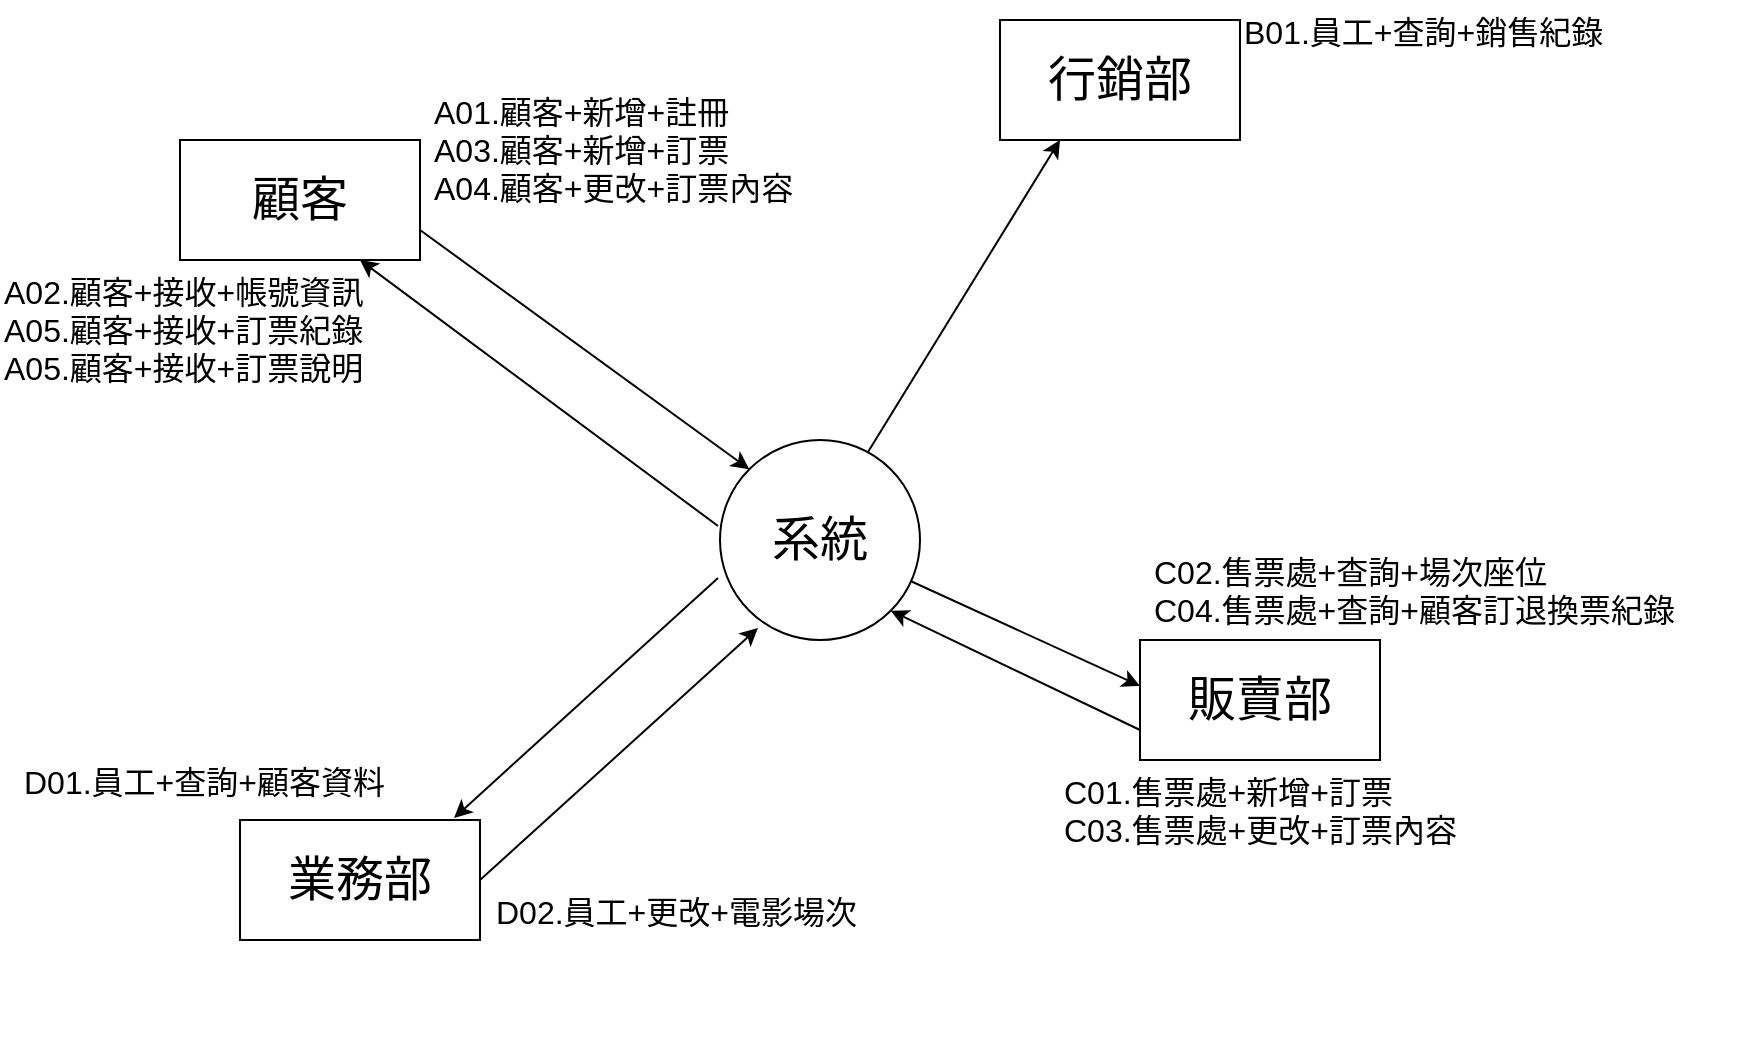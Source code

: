 <mxfile version="13.0.4" type="github"><diagram id="GgvPHrr-_JIn_kS05TU2" name="Page-1"><mxGraphModel dx="918" dy="699" grid="1" gridSize="10" guides="1" tooltips="1" connect="1" arrows="1" fold="1" page="1" pageScale="1" pageWidth="850" pageHeight="1100" math="0" shadow="0"><root><mxCell id="0"/><mxCell id="1" parent="0"/><mxCell id="T4V7F7ST8hSVF25eFkT9-1" value="&lt;font style=&quot;font-size: 24px&quot;&gt;顧客&lt;/font&gt;" style="rounded=0;whiteSpace=wrap;html=1;" vertex="1" parent="1"><mxGeometry x="90" y="120" width="120" height="60" as="geometry"/></mxCell><mxCell id="T4V7F7ST8hSVF25eFkT9-2" value="&lt;font style=&quot;font-size: 24px&quot;&gt;行銷部&lt;/font&gt;" style="rounded=0;whiteSpace=wrap;html=1;" vertex="1" parent="1"><mxGeometry x="500" y="60" width="120" height="60" as="geometry"/></mxCell><mxCell id="T4V7F7ST8hSVF25eFkT9-3" value="&lt;font style=&quot;font-size: 24px&quot;&gt;系統&lt;/font&gt;" style="ellipse;whiteSpace=wrap;html=1;aspect=fixed;" vertex="1" parent="1"><mxGeometry x="360" y="270" width="100" height="100" as="geometry"/></mxCell><mxCell id="T4V7F7ST8hSVF25eFkT9-4" value="&lt;font style=&quot;font-size: 24px&quot;&gt;販賣部&lt;/font&gt;" style="rounded=0;whiteSpace=wrap;html=1;" vertex="1" parent="1"><mxGeometry x="570" y="370" width="120" height="60" as="geometry"/></mxCell><mxCell id="T4V7F7ST8hSVF25eFkT9-5" value="&lt;font style=&quot;font-size: 24px&quot;&gt;業務部&lt;/font&gt;" style="rounded=0;whiteSpace=wrap;html=1;" vertex="1" parent="1"><mxGeometry x="120" y="460" width="120" height="60" as="geometry"/></mxCell><mxCell id="T4V7F7ST8hSVF25eFkT9-6" value="A01.顧客+新增+註冊&lt;br&gt;A03.顧客+新增+訂票&lt;br&gt;A04.顧客+更改+訂票內容" style="text;html=1;strokeColor=none;fillColor=none;align=left;verticalAlign=top;whiteSpace=wrap;rounded=0;fontSize=16;horizontal=1;" vertex="1" parent="1"><mxGeometry x="215" y="90" width="210" height="90" as="geometry"/></mxCell><mxCell id="T4V7F7ST8hSVF25eFkT9-7" value="A02.顧客+接收+帳號資訊&lt;br&gt;A05.顧客+接收+訂票紀錄&lt;br&gt;A05.顧客+接收+訂票說明" style="text;html=1;strokeColor=none;fillColor=none;align=left;verticalAlign=top;whiteSpace=wrap;rounded=0;fontSize=16;horizontal=1;" vertex="1" parent="1"><mxGeometry y="180" width="210" height="90" as="geometry"/></mxCell><mxCell id="T4V7F7ST8hSVF25eFkT9-8" value="" style="endArrow=classic;html=1;fontSize=16;exitX=1;exitY=0.75;exitDx=0;exitDy=0;entryX=0;entryY=0;entryDx=0;entryDy=0;" edge="1" parent="1" source="T4V7F7ST8hSVF25eFkT9-1" target="T4V7F7ST8hSVF25eFkT9-3"><mxGeometry width="50" height="50" relative="1" as="geometry"><mxPoint x="390" y="380" as="sourcePoint"/><mxPoint x="440" y="330" as="targetPoint"/></mxGeometry></mxCell><mxCell id="T4V7F7ST8hSVF25eFkT9-9" value="" style="endArrow=classic;html=1;fontSize=16;entryX=0.75;entryY=1;entryDx=0;entryDy=0;exitX=-0.01;exitY=0.43;exitDx=0;exitDy=0;exitPerimeter=0;" edge="1" parent="1" source="T4V7F7ST8hSVF25eFkT9-3" target="T4V7F7ST8hSVF25eFkT9-1"><mxGeometry width="50" height="50" relative="1" as="geometry"><mxPoint x="230" y="340" as="sourcePoint"/><mxPoint x="384.645" y="294.645" as="targetPoint"/></mxGeometry></mxCell><mxCell id="T4V7F7ST8hSVF25eFkT9-10" value="B01.員工+查詢+銷售紀錄" style="text;html=1;strokeColor=none;fillColor=none;align=left;verticalAlign=top;whiteSpace=wrap;rounded=0;fontSize=16;horizontal=1;" vertex="1" parent="1"><mxGeometry x="620" y="50" width="210" height="90" as="geometry"/></mxCell><mxCell id="T4V7F7ST8hSVF25eFkT9-11" value="" style="endArrow=classic;html=1;fontSize=16;entryX=0.25;entryY=1;entryDx=0;entryDy=0;exitX=0.74;exitY=0.06;exitDx=0;exitDy=0;exitPerimeter=0;" edge="1" parent="1" source="T4V7F7ST8hSVF25eFkT9-3" target="T4V7F7ST8hSVF25eFkT9-2"><mxGeometry width="50" height="50" relative="1" as="geometry"><mxPoint x="369" y="323" as="sourcePoint"/><mxPoint x="190" y="190" as="targetPoint"/></mxGeometry></mxCell><mxCell id="T4V7F7ST8hSVF25eFkT9-12" value="C02.售票處+查詢+場次座位&lt;br&gt;C04.售票處+查詢+顧客訂退換票紀錄" style="text;html=1;strokeColor=none;fillColor=none;align=left;verticalAlign=top;whiteSpace=wrap;rounded=0;fontSize=16;horizontal=1;" vertex="1" parent="1"><mxGeometry x="575" y="320" width="300" height="90" as="geometry"/></mxCell><mxCell id="T4V7F7ST8hSVF25eFkT9-13" value="C01.售票處+新增+訂票&lt;br&gt;C03.售票處+更改+訂票內容" style="text;html=1;strokeColor=none;fillColor=none;align=left;verticalAlign=top;whiteSpace=wrap;rounded=0;fontSize=16;horizontal=1;" vertex="1" parent="1"><mxGeometry x="530" y="430" width="210" height="90" as="geometry"/></mxCell><mxCell id="T4V7F7ST8hSVF25eFkT9-14" value="" style="endArrow=classic;html=1;fontSize=16;exitX=0;exitY=0.75;exitDx=0;exitDy=0;entryX=1;entryY=1;entryDx=0;entryDy=0;" edge="1" parent="1" source="T4V7F7ST8hSVF25eFkT9-4" target="T4V7F7ST8hSVF25eFkT9-3"><mxGeometry width="50" height="50" relative="1" as="geometry"><mxPoint x="640" y="380" as="sourcePoint"/><mxPoint x="690" y="330" as="targetPoint"/></mxGeometry></mxCell><mxCell id="T4V7F7ST8hSVF25eFkT9-15" value="" style="endArrow=classic;html=1;fontSize=16;entryX=0;entryY=0.383;entryDx=0;entryDy=0;entryPerimeter=0;" edge="1" parent="1" source="T4V7F7ST8hSVF25eFkT9-3" target="T4V7F7ST8hSVF25eFkT9-4"><mxGeometry width="50" height="50" relative="1" as="geometry"><mxPoint x="580" y="300" as="sourcePoint"/><mxPoint x="690" y="330" as="targetPoint"/></mxGeometry></mxCell><mxCell id="T4V7F7ST8hSVF25eFkT9-18" value="D01.員工+查詢+顧客資料&lt;br&gt;" style="text;html=1;strokeColor=none;fillColor=none;align=left;verticalAlign=top;whiteSpace=wrap;rounded=0;fontSize=16;horizontal=1;" vertex="1" parent="1"><mxGeometry x="10" y="425" width="220" height="25" as="geometry"/></mxCell><mxCell id="T4V7F7ST8hSVF25eFkT9-19" value="D02.員工+更改+電影場次" style="text;html=1;strokeColor=none;fillColor=none;align=left;verticalAlign=top;whiteSpace=wrap;rounded=0;fontSize=16;horizontal=1;" vertex="1" parent="1"><mxGeometry x="246" y="490" width="260" height="90" as="geometry"/></mxCell><mxCell id="T4V7F7ST8hSVF25eFkT9-20" value="" style="endArrow=classic;html=1;fontSize=16;exitX=1;exitY=0.5;exitDx=0;exitDy=0;entryX=0.19;entryY=0.94;entryDx=0;entryDy=0;entryPerimeter=0;" edge="1" parent="1" source="T4V7F7ST8hSVF25eFkT9-5" target="T4V7F7ST8hSVF25eFkT9-3"><mxGeometry width="50" height="50" relative="1" as="geometry"><mxPoint x="160" y="360" as="sourcePoint"/><mxPoint x="380" y="330" as="targetPoint"/></mxGeometry></mxCell><mxCell id="T4V7F7ST8hSVF25eFkT9-21" value="" style="endArrow=classic;html=1;fontSize=16;exitX=-0.01;exitY=0.69;exitDx=0;exitDy=0;entryX=0.892;entryY=-0.017;entryDx=0;entryDy=0;entryPerimeter=0;exitPerimeter=0;" edge="1" parent="1" source="T4V7F7ST8hSVF25eFkT9-3" target="T4V7F7ST8hSVF25eFkT9-5"><mxGeometry width="50" height="50" relative="1" as="geometry"><mxPoint x="250" y="500" as="sourcePoint"/><mxPoint x="389" y="374" as="targetPoint"/></mxGeometry></mxCell></root></mxGraphModel></diagram></mxfile>